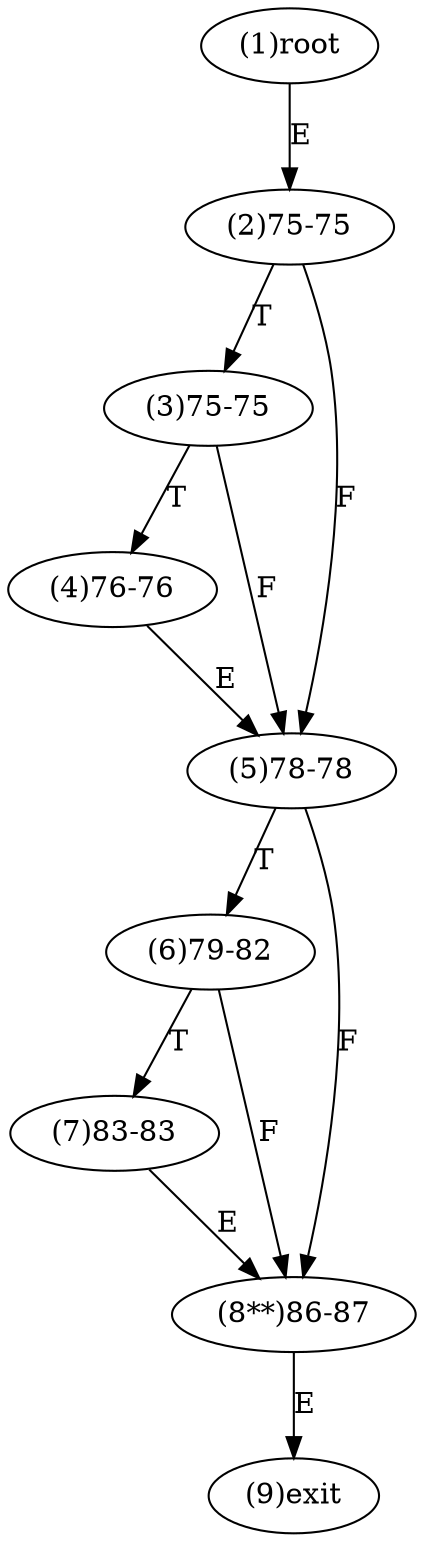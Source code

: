 digraph "" { 
1[ label="(1)root"];
2[ label="(2)75-75"];
3[ label="(3)75-75"];
4[ label="(4)76-76"];
5[ label="(5)78-78"];
6[ label="(6)79-82"];
7[ label="(7)83-83"];
8[ label="(8**)86-87"];
9[ label="(9)exit"];
1->2[ label="E"];
2->5[ label="F"];
2->3[ label="T"];
3->5[ label="F"];
3->4[ label="T"];
4->5[ label="E"];
5->8[ label="F"];
5->6[ label="T"];
6->8[ label="F"];
6->7[ label="T"];
7->8[ label="E"];
8->9[ label="E"];
}